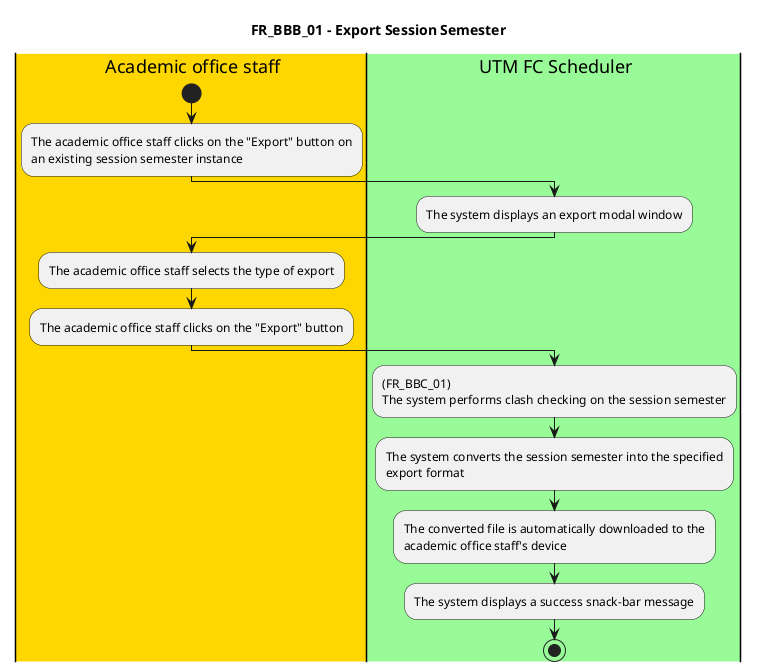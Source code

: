 @startuml FR_BBB_01
title FR_BBB_01 - Export Session Semester


|#gold|eu| Academic office staff
|#palegreen|sys| UTM FC Scheduler

|eu|
start
:The academic office staff clicks on the "Export" button on
an existing session semester instance;

|sys|
:The system displays an export modal window;

|eu|
:The academic office staff selects the type of export;

:The academic office staff clicks on the "Export" button;

|sys|
:(FR_BBC_01)
The system performs clash checking on the session semester;

:The system converts the session semester into the specified
export format;

:The converted file is automatically downloaded to the
academic office staff's device;

:The system displays a success snack-bar message;

stop

@enduml
